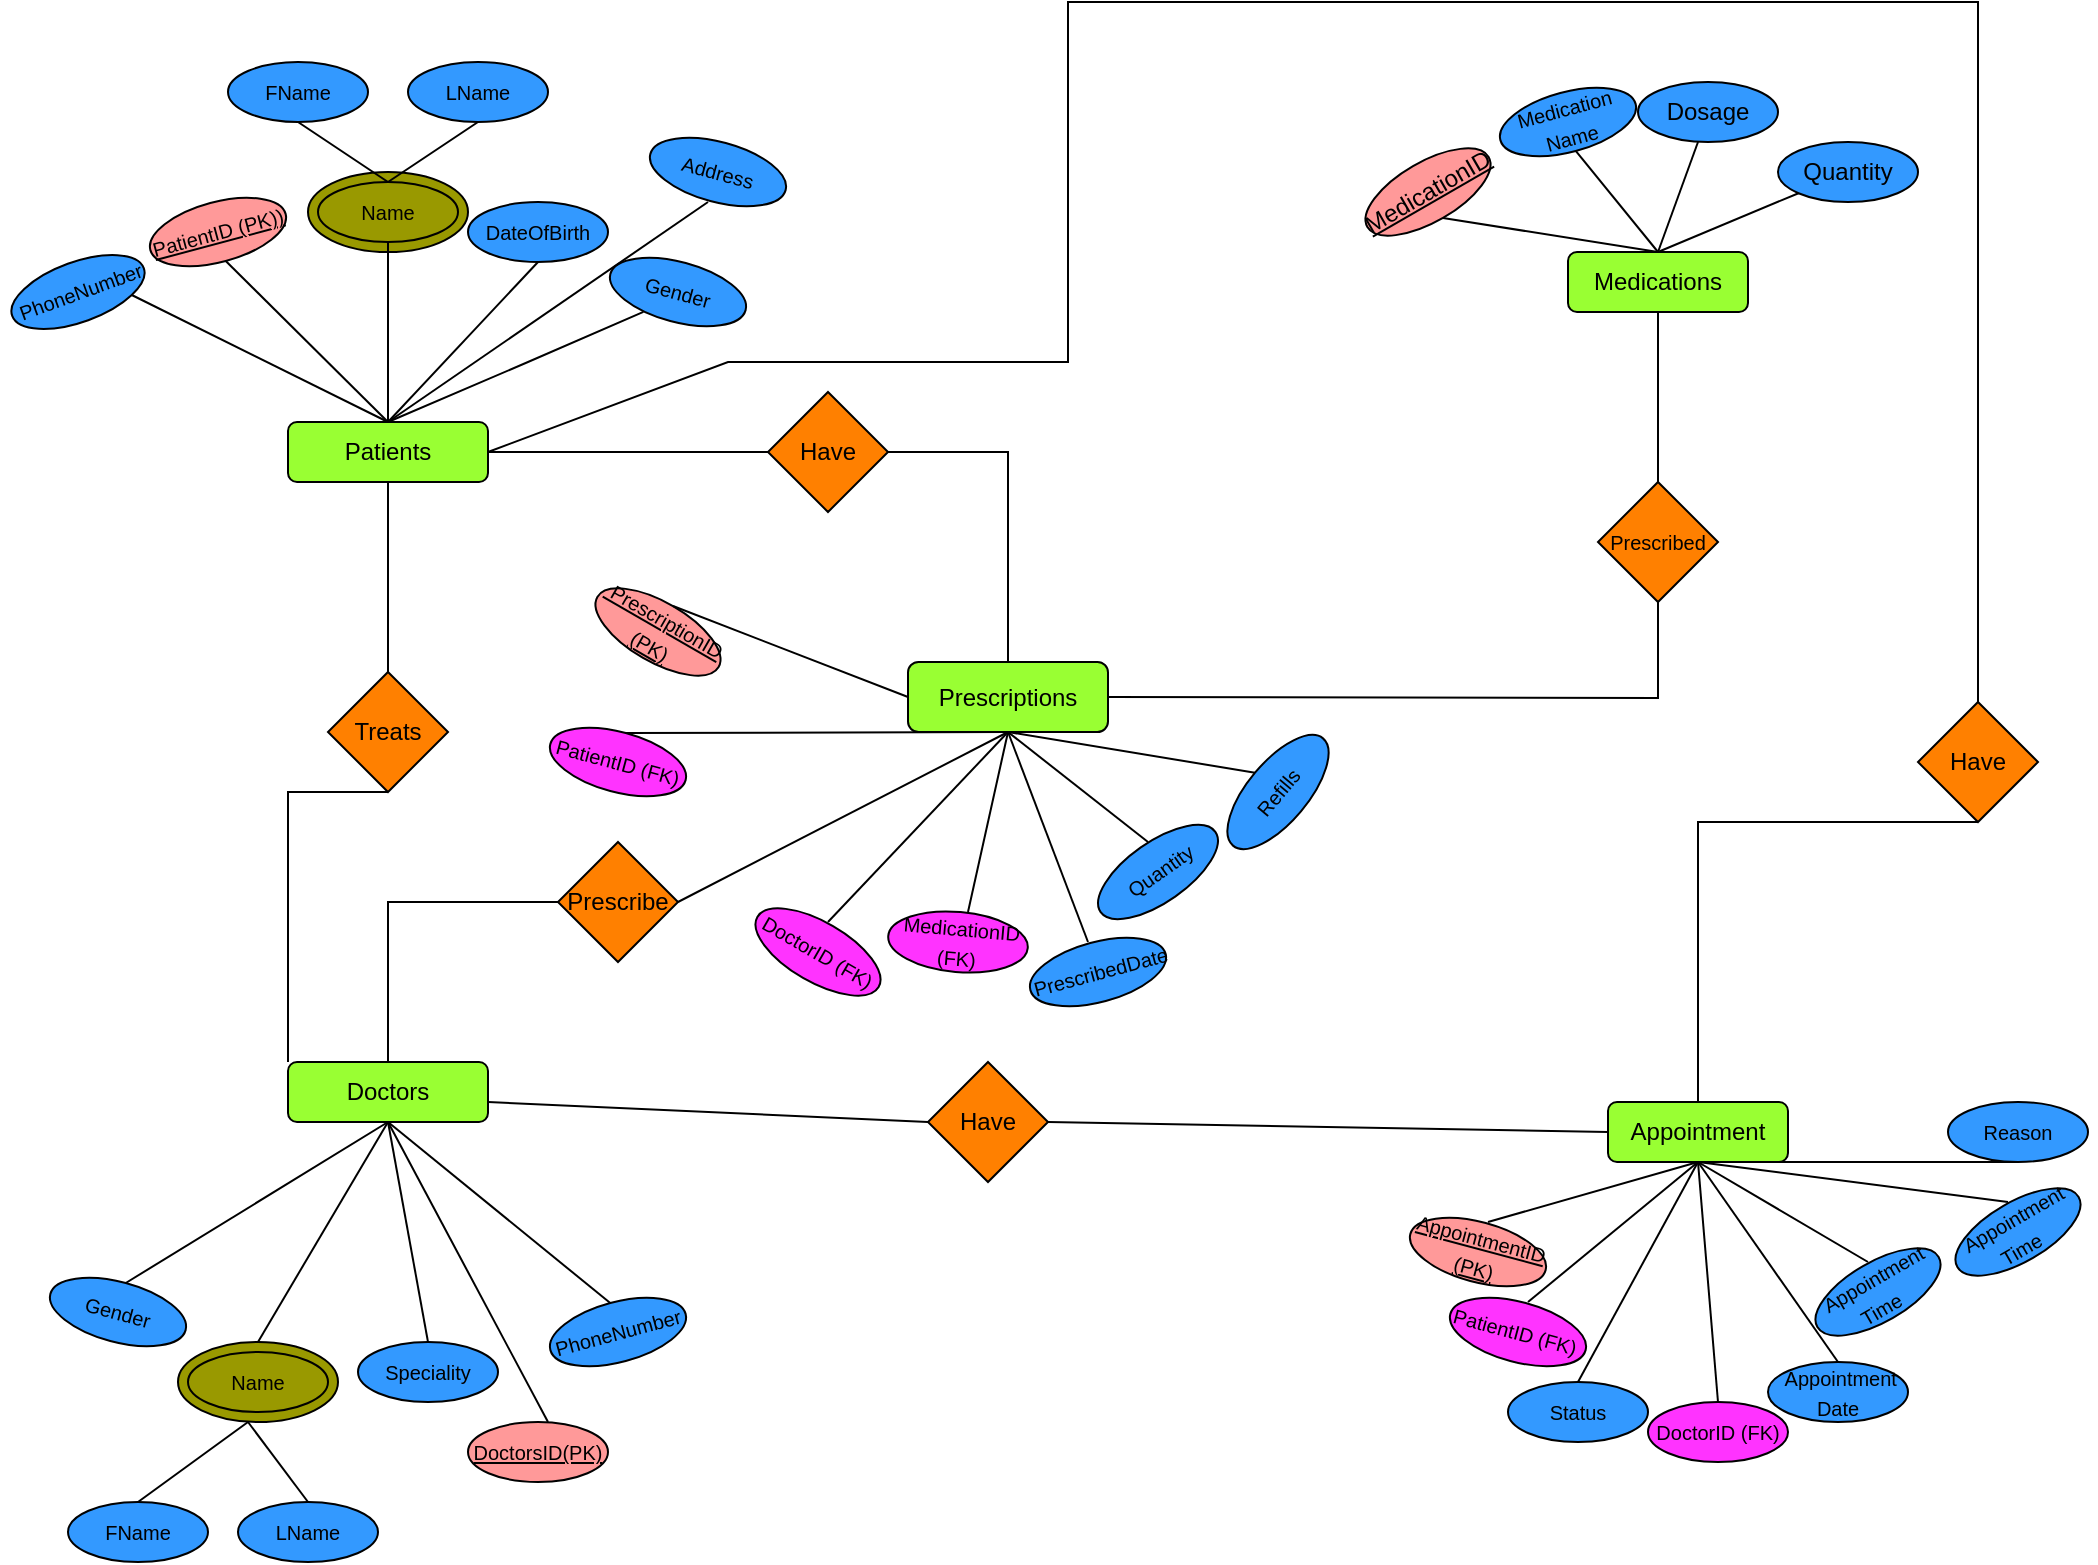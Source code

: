 <mxfile version="24.5.4" type="github">
  <diagram name="Page-1" id="j1kxwvpuwNmXakwi5KHN">
    <mxGraphModel dx="1969" dy="869" grid="1" gridSize="10" guides="1" tooltips="1" connect="1" arrows="1" fold="1" page="1" pageScale="1" pageWidth="1100" pageHeight="850" math="0" shadow="0">
      <root>
        <mxCell id="0" />
        <mxCell id="1" parent="0" />
        <mxCell id="CnJGVOhch5eXSHe99xjI-52" value="&lt;div&gt;&lt;span style=&quot;background-color: initial; font-size: 10px;&quot;&gt;Name&lt;/span&gt;&lt;/div&gt;" style="ellipse;whiteSpace=wrap;html=1;fillColor=#999900;" vertex="1" parent="1">
          <mxGeometry x="115" y="690" width="80" height="40" as="geometry" />
        </mxCell>
        <mxCell id="CnJGVOhch5eXSHe99xjI-46" value="" style="ellipse;whiteSpace=wrap;html=1;fillColor=#999900;" vertex="1" parent="1">
          <mxGeometry x="180" y="105" width="80" height="40" as="geometry" />
        </mxCell>
        <mxCell id="CnJGVOhch5eXSHe99xjI-6" value="Patients" style="rounded=1;whiteSpace=wrap;html=1;fillColor=#99FF33;" vertex="1" parent="1">
          <mxGeometry x="170" y="230" width="100" height="30" as="geometry" />
        </mxCell>
        <mxCell id="CnJGVOhch5eXSHe99xjI-7" value="Prescriptions" style="rounded=1;whiteSpace=wrap;html=1;fillColor=#99FF33;" vertex="1" parent="1">
          <mxGeometry x="480" y="350" width="100" height="35" as="geometry" />
        </mxCell>
        <mxCell id="CnJGVOhch5eXSHe99xjI-8" value="Medications" style="rounded=1;whiteSpace=wrap;html=1;fillColor=#99FF33;" vertex="1" parent="1">
          <mxGeometry x="810" y="145" width="90" height="30" as="geometry" />
        </mxCell>
        <mxCell id="CnJGVOhch5eXSHe99xjI-9" value="Doctors" style="rounded=1;whiteSpace=wrap;html=1;fillColor=#99FF33;" vertex="1" parent="1">
          <mxGeometry x="170" y="550" width="100" height="30" as="geometry" />
        </mxCell>
        <mxCell id="CnJGVOhch5eXSHe99xjI-10" value="Appointment" style="rounded=1;whiteSpace=wrap;html=1;fillColor=#99FF33;" vertex="1" parent="1">
          <mxGeometry x="830" y="570" width="90" height="30" as="geometry" />
        </mxCell>
        <mxCell id="CnJGVOhch5eXSHe99xjI-15" value="&lt;u&gt;MedicationID&lt;/u&gt;" style="ellipse;whiteSpace=wrap;html=1;rotation=-30;fillColor=#FF9999;" vertex="1" parent="1">
          <mxGeometry x="705" y="100" width="70" height="30" as="geometry" />
        </mxCell>
        <mxCell id="CnJGVOhch5eXSHe99xjI-16" value="Quantity" style="ellipse;whiteSpace=wrap;html=1;fillColor=#3399FF;" vertex="1" parent="1">
          <mxGeometry x="915" y="90" width="70" height="30" as="geometry" />
        </mxCell>
        <mxCell id="CnJGVOhch5eXSHe99xjI-17" value="&lt;font style=&quot;font-size: 10px;&quot;&gt;Medication&lt;br&gt;Name&lt;/font&gt;" style="ellipse;whiteSpace=wrap;html=1;rotation=-15;fillColor=#3399FF;" vertex="1" parent="1">
          <mxGeometry x="775" y="65" width="70" height="30" as="geometry" />
        </mxCell>
        <mxCell id="CnJGVOhch5eXSHe99xjI-18" value="Dosage" style="ellipse;whiteSpace=wrap;html=1;fillColor=#3399FF;" vertex="1" parent="1">
          <mxGeometry x="845" y="60" width="70" height="30" as="geometry" />
        </mxCell>
        <mxCell id="CnJGVOhch5eXSHe99xjI-20" value="" style="endArrow=none;html=1;rounded=0;exitX=0.5;exitY=0;exitDx=0;exitDy=0;" edge="1" parent="1" source="CnJGVOhch5eXSHe99xjI-8">
          <mxGeometry width="50" height="50" relative="1" as="geometry">
            <mxPoint x="865" y="160" as="sourcePoint" />
            <mxPoint x="875" y="90" as="targetPoint" />
            <Array as="points" />
          </mxGeometry>
        </mxCell>
        <mxCell id="CnJGVOhch5eXSHe99xjI-21" value="" style="endArrow=none;html=1;rounded=0;exitX=0.5;exitY=0;exitDx=0;exitDy=0;entryX=0.5;entryY=1;entryDx=0;entryDy=0;" edge="1" parent="1" source="CnJGVOhch5eXSHe99xjI-8" target="CnJGVOhch5eXSHe99xjI-17">
          <mxGeometry width="50" height="50" relative="1" as="geometry">
            <mxPoint x="795" y="160" as="sourcePoint" />
            <mxPoint x="805" y="90" as="targetPoint" />
            <Array as="points" />
          </mxGeometry>
        </mxCell>
        <mxCell id="CnJGVOhch5eXSHe99xjI-23" value="" style="endArrow=none;html=1;rounded=0;exitX=0.5;exitY=0;exitDx=0;exitDy=0;entryX=0;entryY=1;entryDx=0;entryDy=0;" edge="1" parent="1" source="CnJGVOhch5eXSHe99xjI-8" target="CnJGVOhch5eXSHe99xjI-16">
          <mxGeometry width="50" height="50" relative="1" as="geometry">
            <mxPoint x="875" y="170" as="sourcePoint" />
            <mxPoint x="905" y="100" as="targetPoint" />
            <Array as="points" />
          </mxGeometry>
        </mxCell>
        <mxCell id="CnJGVOhch5eXSHe99xjI-26" value="" style="endArrow=none;html=1;rounded=0;exitX=0.5;exitY=0;exitDx=0;exitDy=0;entryX=0.5;entryY=1;entryDx=0;entryDy=0;" edge="1" parent="1" source="CnJGVOhch5eXSHe99xjI-8" target="CnJGVOhch5eXSHe99xjI-15">
          <mxGeometry width="50" height="50" relative="1" as="geometry">
            <mxPoint x="795" y="170" as="sourcePoint" />
            <mxPoint x="755" y="100" as="targetPoint" />
            <Array as="points" />
          </mxGeometry>
        </mxCell>
        <mxCell id="CnJGVOhch5eXSHe99xjI-28" value="&lt;div&gt;&lt;font style=&quot;font-size: 10px;&quot;&gt;&lt;u&gt;PatientID (PK))&lt;/u&gt;&lt;/font&gt;&lt;/div&gt;" style="ellipse;whiteSpace=wrap;html=1;rotation=-15;fillColor=#FF9999;" vertex="1" parent="1">
          <mxGeometry x="100" y="120" width="70" height="30" as="geometry" />
        </mxCell>
        <mxCell id="CnJGVOhch5eXSHe99xjI-29" value="&lt;span style=&quot;font-size: 10px;&quot;&gt;Name&lt;/span&gt;" style="ellipse;whiteSpace=wrap;html=1;fillColor=#999900;" vertex="1" parent="1">
          <mxGeometry x="185" y="110" width="70" height="30" as="geometry" />
        </mxCell>
        <mxCell id="CnJGVOhch5eXSHe99xjI-30" value="&lt;span style=&quot;font-size: 10px;&quot;&gt;FName&lt;/span&gt;" style="ellipse;whiteSpace=wrap;html=1;fillColor=#3399FF;" vertex="1" parent="1">
          <mxGeometry x="140" y="50" width="70" height="30" as="geometry" />
        </mxCell>
        <mxCell id="CnJGVOhch5eXSHe99xjI-32" value="&lt;span style=&quot;font-size: 10px;&quot;&gt;LName&lt;/span&gt;" style="ellipse;whiteSpace=wrap;html=1;fillColor=#3399FF;" vertex="1" parent="1">
          <mxGeometry x="230" y="50" width="70" height="30" as="geometry" />
        </mxCell>
        <mxCell id="CnJGVOhch5eXSHe99xjI-33" value="&lt;div&gt;&lt;span style=&quot;background-color: initial; font-size: 10px;&quot;&gt;DateOfBirth&lt;/span&gt;&lt;/div&gt;" style="ellipse;whiteSpace=wrap;html=1;fillColor=#3399FF;" vertex="1" parent="1">
          <mxGeometry x="260" y="120" width="70" height="30" as="geometry" />
        </mxCell>
        <mxCell id="CnJGVOhch5eXSHe99xjI-34" value="&lt;div&gt;&lt;span style=&quot;background-color: initial; font-size: 10px;&quot;&gt;Gender&lt;/span&gt;&lt;/div&gt;" style="ellipse;whiteSpace=wrap;html=1;rotation=15;fillColor=#3399FF;" vertex="1" parent="1">
          <mxGeometry x="330" y="150" width="70" height="30" as="geometry" />
        </mxCell>
        <mxCell id="CnJGVOhch5eXSHe99xjI-35" value="&lt;div&gt;&lt;span style=&quot;background-color: initial; font-size: 10px;&quot;&gt;&amp;nbsp;PhoneNumber&lt;/span&gt;&lt;/div&gt;" style="ellipse;whiteSpace=wrap;html=1;rotation=-20;fillColor=#3399FF;" vertex="1" parent="1">
          <mxGeometry x="30" y="150" width="70" height="30" as="geometry" />
        </mxCell>
        <mxCell id="CnJGVOhch5eXSHe99xjI-36" value="" style="endArrow=none;html=1;rounded=0;entryX=0.5;entryY=1;entryDx=0;entryDy=0;exitX=0.5;exitY=0;exitDx=0;exitDy=0;" edge="1" parent="1" source="CnJGVOhch5eXSHe99xjI-6" target="CnJGVOhch5eXSHe99xjI-33">
          <mxGeometry width="50" height="50" relative="1" as="geometry">
            <mxPoint x="200" y="230" as="sourcePoint" />
            <mxPoint x="250" y="180" as="targetPoint" />
          </mxGeometry>
        </mxCell>
        <mxCell id="CnJGVOhch5eXSHe99xjI-38" value="" style="endArrow=none;html=1;rounded=0;entryX=0.5;entryY=1;entryDx=0;entryDy=0;exitX=0.5;exitY=0;exitDx=0;exitDy=0;" edge="1" parent="1" source="CnJGVOhch5eXSHe99xjI-6" target="CnJGVOhch5eXSHe99xjI-29">
          <mxGeometry width="50" height="50" relative="1" as="geometry">
            <mxPoint x="165" y="230" as="sourcePoint" />
            <mxPoint x="260" y="150" as="targetPoint" />
          </mxGeometry>
        </mxCell>
        <mxCell id="CnJGVOhch5eXSHe99xjI-40" value="" style="endArrow=none;html=1;rounded=0;entryX=0.5;entryY=1;entryDx=0;entryDy=0;exitX=0.5;exitY=0;exitDx=0;exitDy=0;" edge="1" parent="1" source="CnJGVOhch5eXSHe99xjI-6" target="CnJGVOhch5eXSHe99xjI-28">
          <mxGeometry width="50" height="50" relative="1" as="geometry">
            <mxPoint x="200" y="230" as="sourcePoint" />
            <mxPoint x="215" y="140" as="targetPoint" />
            <Array as="points" />
          </mxGeometry>
        </mxCell>
        <mxCell id="CnJGVOhch5eXSHe99xjI-42" value="" style="endArrow=none;html=1;rounded=0;entryX=1;entryY=1;entryDx=0;entryDy=0;exitX=0.5;exitY=0;exitDx=0;exitDy=0;" edge="1" parent="1" source="CnJGVOhch5eXSHe99xjI-6" target="CnJGVOhch5eXSHe99xjI-35">
          <mxGeometry width="50" height="50" relative="1" as="geometry">
            <mxPoint x="200" y="230" as="sourcePoint" />
            <mxPoint x="135" y="150" as="targetPoint" />
            <Array as="points" />
          </mxGeometry>
        </mxCell>
        <mxCell id="CnJGVOhch5eXSHe99xjI-43" value="" style="endArrow=none;html=1;rounded=0;entryX=0.298;entryY=0.968;entryDx=0;entryDy=0;entryPerimeter=0;exitX=0.5;exitY=0;exitDx=0;exitDy=0;" edge="1" parent="1" source="CnJGVOhch5eXSHe99xjI-6" target="CnJGVOhch5eXSHe99xjI-34">
          <mxGeometry width="50" height="50" relative="1" as="geometry">
            <mxPoint x="200" y="230" as="sourcePoint" />
            <mxPoint x="295" y="150" as="targetPoint" />
            <Array as="points">
              <mxPoint x="290" y="200" />
            </Array>
          </mxGeometry>
        </mxCell>
        <mxCell id="CnJGVOhch5eXSHe99xjI-44" value="" style="endArrow=none;html=1;rounded=0;entryX=0.5;entryY=1;entryDx=0;entryDy=0;exitX=0.5;exitY=0;exitDx=0;exitDy=0;" edge="1" parent="1" source="CnJGVOhch5eXSHe99xjI-29">
          <mxGeometry width="50" height="50" relative="1" as="geometry">
            <mxPoint x="170" y="160" as="sourcePoint" />
            <mxPoint x="265" y="80" as="targetPoint" />
          </mxGeometry>
        </mxCell>
        <mxCell id="CnJGVOhch5eXSHe99xjI-45" value="" style="endArrow=none;html=1;rounded=0;entryX=0.5;entryY=1;entryDx=0;entryDy=0;exitX=0.5;exitY=0;exitDx=0;exitDy=0;" edge="1" parent="1" source="CnJGVOhch5eXSHe99xjI-29" target="CnJGVOhch5eXSHe99xjI-30">
          <mxGeometry width="50" height="50" relative="1" as="geometry">
            <mxPoint x="240" y="115" as="sourcePoint" />
            <mxPoint x="265" y="80" as="targetPoint" />
            <Array as="points" />
          </mxGeometry>
        </mxCell>
        <mxCell id="CnJGVOhch5eXSHe99xjI-47" value="&lt;div&gt;&lt;span style=&quot;background-color: initial; font-size: 10px;&quot;&gt;Gender&lt;/span&gt;&lt;/div&gt;" style="ellipse;whiteSpace=wrap;html=1;rotation=15;fillColor=#3399FF;" vertex="1" parent="1">
          <mxGeometry x="50" y="660" width="70" height="30" as="geometry" />
        </mxCell>
        <mxCell id="CnJGVOhch5eXSHe99xjI-49" value="&lt;div&gt;&lt;span style=&quot;background-color: initial; font-size: 10px;&quot;&gt;Name&lt;/span&gt;&lt;/div&gt;" style="ellipse;whiteSpace=wrap;html=1;fillColor=#999900;" vertex="1" parent="1">
          <mxGeometry x="120" y="695" width="70" height="30" as="geometry" />
        </mxCell>
        <mxCell id="CnJGVOhch5eXSHe99xjI-50" value="&lt;div&gt;&lt;span style=&quot;background-color: initial; font-size: 10px;&quot;&gt;PhoneNumber&lt;/span&gt;&lt;/div&gt;" style="ellipse;whiteSpace=wrap;html=1;rotation=-15;fillColor=#3399FF;" vertex="1" parent="1">
          <mxGeometry x="300" y="670" width="70" height="30" as="geometry" />
        </mxCell>
        <mxCell id="CnJGVOhch5eXSHe99xjI-51" value="&lt;span style=&quot;font-size: 10px;&quot;&gt;Speciality&lt;/span&gt;" style="ellipse;whiteSpace=wrap;html=1;fillColor=#3399FF;" vertex="1" parent="1">
          <mxGeometry x="205" y="690" width="70" height="30" as="geometry" />
        </mxCell>
        <mxCell id="CnJGVOhch5eXSHe99xjI-53" value="&lt;div&gt;&lt;span style=&quot;background-color: initial; font-size: 10px;&quot;&gt;FName&lt;/span&gt;&lt;/div&gt;" style="ellipse;whiteSpace=wrap;html=1;fillColor=#3399FF;" vertex="1" parent="1">
          <mxGeometry x="60" y="770" width="70" height="30" as="geometry" />
        </mxCell>
        <mxCell id="CnJGVOhch5eXSHe99xjI-54" value="&lt;div&gt;&lt;span style=&quot;background-color: initial; font-size: 10px;&quot;&gt;LName&lt;/span&gt;&lt;/div&gt;" style="ellipse;whiteSpace=wrap;html=1;fillColor=#3399FF;" vertex="1" parent="1">
          <mxGeometry x="145" y="770" width="70" height="30" as="geometry" />
        </mxCell>
        <mxCell id="CnJGVOhch5eXSHe99xjI-55" value="" style="endArrow=none;html=1;rounded=0;exitX=0.5;exitY=0;exitDx=0;exitDy=0;" edge="1" parent="1" source="CnJGVOhch5eXSHe99xjI-52">
          <mxGeometry width="50" height="50" relative="1" as="geometry">
            <mxPoint x="175" y="630" as="sourcePoint" />
            <mxPoint x="220" y="580" as="targetPoint" />
          </mxGeometry>
        </mxCell>
        <mxCell id="CnJGVOhch5eXSHe99xjI-57" value="" style="endArrow=none;html=1;rounded=0;exitX=0.5;exitY=0;exitDx=0;exitDy=0;entryX=0.5;entryY=1;entryDx=0;entryDy=0;" edge="1" parent="1" source="CnJGVOhch5eXSHe99xjI-47" target="CnJGVOhch5eXSHe99xjI-9">
          <mxGeometry width="50" height="50" relative="1" as="geometry">
            <mxPoint x="170" y="640" as="sourcePoint" />
            <mxPoint x="220" y="590" as="targetPoint" />
          </mxGeometry>
        </mxCell>
        <mxCell id="CnJGVOhch5eXSHe99xjI-58" value="" style="endArrow=none;html=1;rounded=0;entryX=0.5;entryY=1;entryDx=0;entryDy=0;exitX=0.5;exitY=0;exitDx=0;exitDy=0;" edge="1" parent="1" source="CnJGVOhch5eXSHe99xjI-51" target="CnJGVOhch5eXSHe99xjI-9">
          <mxGeometry width="50" height="50" relative="1" as="geometry">
            <mxPoint x="220" y="730" as="sourcePoint" />
            <mxPoint x="270" y="680" as="targetPoint" />
          </mxGeometry>
        </mxCell>
        <mxCell id="CnJGVOhch5eXSHe99xjI-60" value="" style="endArrow=none;html=1;rounded=0;exitX=0.5;exitY=0;exitDx=0;exitDy=0;" edge="1" parent="1" source="CnJGVOhch5eXSHe99xjI-50">
          <mxGeometry width="50" height="50" relative="1" as="geometry">
            <mxPoint x="310" y="710" as="sourcePoint" />
            <mxPoint x="220" y="580" as="targetPoint" />
          </mxGeometry>
        </mxCell>
        <mxCell id="CnJGVOhch5eXSHe99xjI-61" value="" style="endArrow=none;html=1;rounded=0;exitX=0.5;exitY=0;exitDx=0;exitDy=0;" edge="1" parent="1" source="CnJGVOhch5eXSHe99xjI-53">
          <mxGeometry width="50" height="50" relative="1" as="geometry">
            <mxPoint x="100" y="780" as="sourcePoint" />
            <mxPoint x="150" y="730" as="targetPoint" />
          </mxGeometry>
        </mxCell>
        <mxCell id="CnJGVOhch5eXSHe99xjI-62" value="" style="endArrow=none;html=1;rounded=0;exitX=0.5;exitY=0;exitDx=0;exitDy=0;" edge="1" parent="1" source="CnJGVOhch5eXSHe99xjI-54">
          <mxGeometry width="50" height="50" relative="1" as="geometry">
            <mxPoint x="100" y="780" as="sourcePoint" />
            <mxPoint x="150" y="730" as="targetPoint" />
          </mxGeometry>
        </mxCell>
        <mxCell id="CnJGVOhch5eXSHe99xjI-65" value="&lt;div&gt;&lt;span style=&quot;background-color: initial; font-size: 10px;&quot;&gt;Address&lt;/span&gt;&lt;/div&gt;" style="ellipse;whiteSpace=wrap;html=1;rotation=15;fillColor=#3399FF;" vertex="1" parent="1">
          <mxGeometry x="350" y="90" width="70" height="30" as="geometry" />
        </mxCell>
        <mxCell id="CnJGVOhch5eXSHe99xjI-66" value="" style="endArrow=none;html=1;rounded=0;exitX=0.5;exitY=0;exitDx=0;exitDy=0;" edge="1" parent="1" source="CnJGVOhch5eXSHe99xjI-6">
          <mxGeometry width="50" height="50" relative="1" as="geometry">
            <mxPoint x="330" y="170" as="sourcePoint" />
            <mxPoint x="380" y="120" as="targetPoint" />
          </mxGeometry>
        </mxCell>
        <mxCell id="CnJGVOhch5eXSHe99xjI-67" value="&lt;span style=&quot;font-size: 10px;&quot;&gt;&lt;u&gt;DoctorsID(PK)&lt;/u&gt;&lt;/span&gt;" style="ellipse;whiteSpace=wrap;html=1;fillColor=#FF9999;" vertex="1" parent="1">
          <mxGeometry x="260" y="730" width="70" height="30" as="geometry" />
        </mxCell>
        <mxCell id="CnJGVOhch5eXSHe99xjI-68" value="" style="endArrow=none;html=1;rounded=0;entryX=0.5;entryY=1;entryDx=0;entryDy=0;" edge="1" parent="1" target="CnJGVOhch5eXSHe99xjI-9">
          <mxGeometry width="50" height="50" relative="1" as="geometry">
            <mxPoint x="300" y="730" as="sourcePoint" />
            <mxPoint x="350" y="680" as="targetPoint" />
          </mxGeometry>
        </mxCell>
        <mxCell id="CnJGVOhch5eXSHe99xjI-69" value="&lt;div&gt;&lt;span style=&quot;font-size: 10px; background-color: initial;&quot;&gt;PatientID (FK)&amp;nbsp;&lt;/span&gt;&lt;br&gt;&lt;/div&gt;" style="ellipse;whiteSpace=wrap;html=1;rotation=15;fillColor=#FF33FF;" vertex="1" parent="1">
          <mxGeometry x="750" y="670" width="70" height="30" as="geometry" />
        </mxCell>
        <mxCell id="CnJGVOhch5eXSHe99xjI-70" value="&lt;div&gt;&lt;span style=&quot;font-size: 10px; background-color: initial;&quot;&gt;&amp;nbsp;Appointment&lt;br&gt;Date&lt;/span&gt;&lt;/div&gt;" style="ellipse;whiteSpace=wrap;html=1;rotation=0;fillColor=#3399FF;" vertex="1" parent="1">
          <mxGeometry x="910" y="700" width="70" height="30" as="geometry" />
        </mxCell>
        <mxCell id="CnJGVOhch5eXSHe99xjI-71" value="&lt;div&gt;&lt;span style=&quot;font-size: 10px; background-color: initial;&quot;&gt;DoctorID (FK)&lt;/span&gt;&lt;br&gt;&lt;/div&gt;" style="ellipse;whiteSpace=wrap;html=1;rotation=0;fillColor=#FF33FF;" vertex="1" parent="1">
          <mxGeometry x="850" y="720" width="70" height="30" as="geometry" />
        </mxCell>
        <mxCell id="CnJGVOhch5eXSHe99xjI-73" value="&lt;div&gt;&lt;span style=&quot;font-size: 10px; background-color: initial;&quot;&gt;&amp;nbsp;Appointment&lt;br&gt;Time&lt;/span&gt;&lt;span style=&quot;font-size: 10px; background-color: initial;&quot;&gt;&amp;nbsp;&amp;nbsp;&lt;/span&gt;&lt;/div&gt;" style="ellipse;whiteSpace=wrap;html=1;rotation=-30;fillColor=#3399FF;" vertex="1" parent="1">
          <mxGeometry x="930" y="650" width="70" height="30" as="geometry" />
        </mxCell>
        <mxCell id="CnJGVOhch5eXSHe99xjI-74" value="&lt;div&gt;&lt;span style=&quot;font-size: 10px;&quot;&gt;&lt;u&gt;AppointmentID&lt;br&gt;(PK)&lt;/u&gt;&lt;/span&gt;&lt;/div&gt;" style="ellipse;whiteSpace=wrap;html=1;rotation=15;fillColor=#FF9999;" vertex="1" parent="1">
          <mxGeometry x="730" y="630" width="70" height="30" as="geometry" />
        </mxCell>
        <mxCell id="CnJGVOhch5eXSHe99xjI-75" value="&lt;div&gt;&lt;span style=&quot;font-size: 10px; background-color: initial;&quot;&gt;&amp;nbsp;Appointment&lt;br&gt;Time&lt;/span&gt;&lt;span style=&quot;font-size: 10px; background-color: initial;&quot;&gt;&amp;nbsp;&amp;nbsp;&lt;/span&gt;&lt;/div&gt;" style="ellipse;whiteSpace=wrap;html=1;rotation=-30;fillColor=#3399FF;" vertex="1" parent="1">
          <mxGeometry x="1000" y="620" width="70" height="30" as="geometry" />
        </mxCell>
        <mxCell id="CnJGVOhch5eXSHe99xjI-76" value="" style="endArrow=none;html=1;rounded=0;entryX=0.5;entryY=1;entryDx=0;entryDy=0;" edge="1" parent="1" target="CnJGVOhch5eXSHe99xjI-10">
          <mxGeometry width="50" height="50" relative="1" as="geometry">
            <mxPoint x="770" y="630" as="sourcePoint" />
            <mxPoint x="820" y="580" as="targetPoint" />
          </mxGeometry>
        </mxCell>
        <mxCell id="CnJGVOhch5eXSHe99xjI-77" value="" style="endArrow=none;html=1;rounded=0;entryX=0.5;entryY=1;entryDx=0;entryDy=0;exitX=0.5;exitY=0;exitDx=0;exitDy=0;" edge="1" parent="1" source="CnJGVOhch5eXSHe99xjI-71" target="CnJGVOhch5eXSHe99xjI-10">
          <mxGeometry width="50" height="50" relative="1" as="geometry">
            <mxPoint x="860" y="660" as="sourcePoint" />
            <mxPoint x="910" y="610" as="targetPoint" />
          </mxGeometry>
        </mxCell>
        <mxCell id="CnJGVOhch5eXSHe99xjI-78" value="" style="endArrow=none;html=1;rounded=0;entryX=0.5;entryY=1;entryDx=0;entryDy=0;" edge="1" parent="1" target="CnJGVOhch5eXSHe99xjI-10">
          <mxGeometry width="50" height="50" relative="1" as="geometry">
            <mxPoint x="790" y="670" as="sourcePoint" />
            <mxPoint x="840" y="620" as="targetPoint" />
          </mxGeometry>
        </mxCell>
        <mxCell id="CnJGVOhch5eXSHe99xjI-79" value="" style="endArrow=none;html=1;rounded=0;entryX=0.5;entryY=1;entryDx=0;entryDy=0;exitX=0.5;exitY=0;exitDx=0;exitDy=0;" edge="1" parent="1" source="CnJGVOhch5eXSHe99xjI-70" target="CnJGVOhch5eXSHe99xjI-10">
          <mxGeometry width="50" height="50" relative="1" as="geometry">
            <mxPoint x="940" y="700" as="sourcePoint" />
            <mxPoint x="990" y="650" as="targetPoint" />
          </mxGeometry>
        </mxCell>
        <mxCell id="CnJGVOhch5eXSHe99xjI-80" value="" style="endArrow=none;html=1;rounded=0;entryX=0.5;entryY=1;entryDx=0;entryDy=0;" edge="1" parent="1" target="CnJGVOhch5eXSHe99xjI-10">
          <mxGeometry width="50" height="50" relative="1" as="geometry">
            <mxPoint x="960" y="650" as="sourcePoint" />
            <mxPoint x="1010" y="600" as="targetPoint" />
          </mxGeometry>
        </mxCell>
        <mxCell id="CnJGVOhch5eXSHe99xjI-81" value="" style="endArrow=none;html=1;rounded=0;entryX=0.5;entryY=1;entryDx=0;entryDy=0;" edge="1" parent="1" target="CnJGVOhch5eXSHe99xjI-10">
          <mxGeometry width="50" height="50" relative="1" as="geometry">
            <mxPoint x="1030" y="620" as="sourcePoint" />
            <mxPoint x="1080" y="570" as="targetPoint" />
          </mxGeometry>
        </mxCell>
        <mxCell id="CnJGVOhch5eXSHe99xjI-82" value="&lt;div&gt;&lt;span style=&quot;font-size: 10px; background-color: initial;&quot;&gt;Reason&lt;/span&gt;&lt;/div&gt;" style="ellipse;whiteSpace=wrap;html=1;rotation=0;fillColor=#3399FF;" vertex="1" parent="1">
          <mxGeometry x="1000" y="570" width="70" height="30" as="geometry" />
        </mxCell>
        <mxCell id="CnJGVOhch5eXSHe99xjI-83" value="" style="endArrow=none;html=1;rounded=0;exitX=0.5;exitY=1;exitDx=0;exitDy=0;entryX=0.5;entryY=1;entryDx=0;entryDy=0;" edge="1" parent="1" source="CnJGVOhch5eXSHe99xjI-10" target="CnJGVOhch5eXSHe99xjI-82">
          <mxGeometry width="50" height="50" relative="1" as="geometry">
            <mxPoint x="950" y="640" as="sourcePoint" />
            <mxPoint x="1000" y="590" as="targetPoint" />
          </mxGeometry>
        </mxCell>
        <mxCell id="CnJGVOhch5eXSHe99xjI-84" value="&lt;div&gt;&lt;span style=&quot;background-color: initial; font-size: 10px;&quot;&gt;Status&lt;/span&gt;&lt;/div&gt;" style="ellipse;whiteSpace=wrap;html=1;rotation=0;fillColor=#3399FF;" vertex="1" parent="1">
          <mxGeometry x="780" y="710" width="70" height="30" as="geometry" />
        </mxCell>
        <mxCell id="CnJGVOhch5eXSHe99xjI-85" value="" style="endArrow=none;html=1;rounded=0;entryX=0.5;entryY=1;entryDx=0;entryDy=0;exitX=0.5;exitY=0;exitDx=0;exitDy=0;" edge="1" parent="1" source="CnJGVOhch5eXSHe99xjI-84" target="CnJGVOhch5eXSHe99xjI-10">
          <mxGeometry width="50" height="50" relative="1" as="geometry">
            <mxPoint x="730" y="630" as="sourcePoint" />
            <mxPoint x="780" y="580" as="targetPoint" />
          </mxGeometry>
        </mxCell>
        <mxCell id="CnJGVOhch5eXSHe99xjI-90" value="&lt;div&gt;&lt;span style=&quot;font-size: 10px; background-color: initial;&quot;&gt;&amp;nbsp;Quantity&lt;/span&gt;&lt;br&gt;&lt;/div&gt;" style="ellipse;whiteSpace=wrap;html=1;rotation=-35;fillColor=#3399FF;" vertex="1" parent="1">
          <mxGeometry x="570" y="440" width="70" height="30" as="geometry" />
        </mxCell>
        <mxCell id="CnJGVOhch5eXSHe99xjI-91" value="&lt;div&gt;&lt;span style=&quot;font-size: 10px;&quot;&gt;&lt;u&gt;&amp;nbsp;PrescriptionID (PK)&lt;/u&gt;&lt;/span&gt;&lt;/div&gt;" style="ellipse;whiteSpace=wrap;html=1;rotation=30;fillColor=#FF9999;" vertex="1" parent="1">
          <mxGeometry x="320" y="320" width="70" height="30" as="geometry" />
        </mxCell>
        <mxCell id="CnJGVOhch5eXSHe99xjI-92" value="&lt;div&gt;&lt;span style=&quot;background-color: initial; font-size: 10px;&quot;&gt;DoctorID (FK)&lt;/span&gt;&lt;/div&gt;" style="ellipse;whiteSpace=wrap;html=1;rotation=30;fillColor=#FF33FF;" vertex="1" parent="1">
          <mxGeometry x="400" y="480" width="70" height="30" as="geometry" />
        </mxCell>
        <mxCell id="CnJGVOhch5eXSHe99xjI-93" value="&lt;div&gt;&lt;span style=&quot;font-size: 10px; background-color: initial;&quot;&gt;PatientID (FK)&lt;/span&gt;&lt;br&gt;&lt;/div&gt;" style="ellipse;whiteSpace=wrap;html=1;rotation=15;fillColor=#FF33FF;" vertex="1" parent="1">
          <mxGeometry x="300" y="385" width="70" height="30" as="geometry" />
        </mxCell>
        <mxCell id="CnJGVOhch5eXSHe99xjI-122" value="&lt;div&gt;&lt;span style=&quot;font-size: 10px;&quot;&gt;&amp;nbsp;&lt;/span&gt;&lt;span style=&quot;font-size: 10px; background-color: initial;&quot;&gt;MedicationID (FK)&lt;/span&gt;&lt;/div&gt;" style="ellipse;whiteSpace=wrap;html=1;rotation=5;fillColor=#FF33FF;" vertex="1" parent="1">
          <mxGeometry x="470" y="475" width="70" height="30" as="geometry" />
        </mxCell>
        <mxCell id="CnJGVOhch5eXSHe99xjI-123" value="&lt;div&gt;&lt;span style=&quot;font-size: 10px; background-color: initial;&quot;&gt;Refills&lt;/span&gt;&lt;br&gt;&lt;/div&gt;" style="ellipse;whiteSpace=wrap;html=1;rotation=-50;fillColor=#3399FF;" vertex="1" parent="1">
          <mxGeometry x="630" y="400" width="70" height="30" as="geometry" />
        </mxCell>
        <mxCell id="CnJGVOhch5eXSHe99xjI-124" value="&lt;div&gt;&lt;span style=&quot;font-size: 10px; background-color: initial;&quot;&gt;&amp;nbsp;PrescribedDate&lt;/span&gt;&lt;br&gt;&lt;/div&gt;" style="ellipse;whiteSpace=wrap;html=1;rotation=-15;fillColor=#3399FF;" vertex="1" parent="1">
          <mxGeometry x="540" y="490" width="70" height="30" as="geometry" />
        </mxCell>
        <mxCell id="CnJGVOhch5eXSHe99xjI-125" value="" style="endArrow=none;html=1;rounded=0;fontFamily=Helvetica;fontSize=12;fontColor=default;entryX=0.5;entryY=1;entryDx=0;entryDy=0;" edge="1" parent="1" target="CnJGVOhch5eXSHe99xjI-7">
          <mxGeometry width="50" height="50" relative="1" as="geometry">
            <mxPoint x="440" y="480" as="sourcePoint" />
            <mxPoint x="534" y="390" as="targetPoint" />
          </mxGeometry>
        </mxCell>
        <mxCell id="CnJGVOhch5eXSHe99xjI-126" value="" style="endArrow=none;html=1;rounded=0;fontFamily=Helvetica;fontSize=12;fontColor=default;entryX=0.5;entryY=1;entryDx=0;entryDy=0;" edge="1" parent="1" target="CnJGVOhch5eXSHe99xjI-7">
          <mxGeometry width="50" height="50" relative="1" as="geometry">
            <mxPoint x="510" y="475" as="sourcePoint" />
            <mxPoint x="560" y="425" as="targetPoint" />
          </mxGeometry>
        </mxCell>
        <mxCell id="CnJGVOhch5eXSHe99xjI-127" value="" style="endArrow=none;html=1;rounded=0;fontFamily=Helvetica;fontSize=12;fontColor=default;entryX=0;entryY=0.5;entryDx=0;entryDy=0;exitX=0.5;exitY=0;exitDx=0;exitDy=0;" edge="1" parent="1" source="CnJGVOhch5eXSHe99xjI-91" target="CnJGVOhch5eXSHe99xjI-7">
          <mxGeometry width="50" height="50" relative="1" as="geometry">
            <mxPoint x="365" y="392.5" as="sourcePoint" />
            <mxPoint x="415" y="342.5" as="targetPoint" />
          </mxGeometry>
        </mxCell>
        <mxCell id="CnJGVOhch5eXSHe99xjI-128" value="" style="endArrow=none;html=1;rounded=0;fontFamily=Helvetica;fontSize=12;fontColor=default;entryX=0.5;entryY=1;entryDx=0;entryDy=0;exitX=0.5;exitY=0;exitDx=0;exitDy=0;" edge="1" parent="1" source="CnJGVOhch5eXSHe99xjI-93" target="CnJGVOhch5eXSHe99xjI-7">
          <mxGeometry width="50" height="50" relative="1" as="geometry">
            <mxPoint x="370" y="440" as="sourcePoint" />
            <mxPoint x="420" y="390" as="targetPoint" />
          </mxGeometry>
        </mxCell>
        <mxCell id="CnJGVOhch5eXSHe99xjI-129" value="" style="endArrow=none;html=1;rounded=0;fontFamily=Helvetica;fontSize=12;fontColor=default;entryX=0.5;entryY=1;entryDx=0;entryDy=0;" edge="1" parent="1" target="CnJGVOhch5eXSHe99xjI-7">
          <mxGeometry width="50" height="50" relative="1" as="geometry">
            <mxPoint x="600" y="440" as="sourcePoint" />
            <mxPoint x="650" y="390" as="targetPoint" />
          </mxGeometry>
        </mxCell>
        <mxCell id="CnJGVOhch5eXSHe99xjI-130" value="" style="endArrow=none;html=1;rounded=0;fontFamily=Helvetica;fontSize=12;fontColor=default;entryX=0.5;entryY=1;entryDx=0;entryDy=0;" edge="1" parent="1" target="CnJGVOhch5eXSHe99xjI-7">
          <mxGeometry width="50" height="50" relative="1" as="geometry">
            <mxPoint x="570" y="490" as="sourcePoint" />
            <mxPoint x="620" y="440" as="targetPoint" />
          </mxGeometry>
        </mxCell>
        <mxCell id="CnJGVOhch5eXSHe99xjI-131" value="" style="endArrow=none;html=1;rounded=0;fontFamily=Helvetica;fontSize=12;fontColor=default;entryX=0.5;entryY=1;entryDx=0;entryDy=0;exitX=0.5;exitY=0;exitDx=0;exitDy=0;" edge="1" parent="1" source="CnJGVOhch5eXSHe99xjI-123" target="CnJGVOhch5eXSHe99xjI-7">
          <mxGeometry width="50" height="50" relative="1" as="geometry">
            <mxPoint x="640" y="410" as="sourcePoint" />
            <mxPoint x="690" y="360" as="targetPoint" />
          </mxGeometry>
        </mxCell>
        <mxCell id="CnJGVOhch5eXSHe99xjI-133" value="Have" style="rhombus;whiteSpace=wrap;html=1;strokeColor=default;align=center;verticalAlign=middle;fontFamily=Helvetica;fontSize=12;fontColor=default;fillColor=#FF8000;" vertex="1" parent="1">
          <mxGeometry x="490" y="550" width="60" height="60" as="geometry" />
        </mxCell>
        <mxCell id="CnJGVOhch5eXSHe99xjI-135" value="" style="endArrow=none;html=1;rounded=0;fontFamily=Helvetica;fontSize=12;fontColor=default;entryX=0;entryY=0.5;entryDx=0;entryDy=0;" edge="1" parent="1" target="CnJGVOhch5eXSHe99xjI-133">
          <mxGeometry width="50" height="50" relative="1" as="geometry">
            <mxPoint x="270" y="570" as="sourcePoint" />
            <mxPoint x="320" y="520" as="targetPoint" />
          </mxGeometry>
        </mxCell>
        <mxCell id="CnJGVOhch5eXSHe99xjI-138" value="" style="endArrow=none;html=1;rounded=0;fontFamily=Helvetica;fontSize=12;fontColor=default;entryX=0;entryY=0.5;entryDx=0;entryDy=0;" edge="1" parent="1" target="CnJGVOhch5eXSHe99xjI-10">
          <mxGeometry width="50" height="50" relative="1" as="geometry">
            <mxPoint x="550" y="580" as="sourcePoint" />
            <mxPoint x="770" y="590" as="targetPoint" />
          </mxGeometry>
        </mxCell>
        <mxCell id="CnJGVOhch5eXSHe99xjI-139" value="Have" style="rhombus;whiteSpace=wrap;html=1;strokeColor=default;align=center;verticalAlign=middle;fontFamily=Helvetica;fontSize=12;fontColor=default;fillColor=#FF8000;" vertex="1" parent="1">
          <mxGeometry x="410" y="215" width="60" height="60" as="geometry" />
        </mxCell>
        <mxCell id="CnJGVOhch5eXSHe99xjI-140" value="" style="endArrow=none;html=1;rounded=0;fontFamily=Helvetica;fontSize=12;fontColor=default;entryX=0.5;entryY=1;entryDx=0;entryDy=0;" edge="1" parent="1" target="CnJGVOhch5eXSHe99xjI-7">
          <mxGeometry width="50" height="50" relative="1" as="geometry">
            <mxPoint x="365" y="470" as="sourcePoint" />
            <mxPoint x="530" y="390" as="targetPoint" />
          </mxGeometry>
        </mxCell>
        <mxCell id="CnJGVOhch5eXSHe99xjI-141" value="" style="endArrow=none;html=1;rounded=0;fontFamily=Helvetica;fontSize=12;fontColor=default;entryX=0;entryY=0.5;entryDx=0;entryDy=0;exitX=1;exitY=0.5;exitDx=0;exitDy=0;" edge="1" parent="1" source="CnJGVOhch5eXSHe99xjI-6" target="CnJGVOhch5eXSHe99xjI-139">
          <mxGeometry width="50" height="50" relative="1" as="geometry">
            <mxPoint x="270" y="250" as="sourcePoint" />
            <mxPoint x="320" y="200" as="targetPoint" />
          </mxGeometry>
        </mxCell>
        <mxCell id="CnJGVOhch5eXSHe99xjI-142" value="" style="endArrow=none;html=1;rounded=0;fontFamily=Helvetica;fontSize=12;fontColor=default;entryX=1;entryY=0.5;entryDx=0;entryDy=0;" edge="1" parent="1" target="CnJGVOhch5eXSHe99xjI-139">
          <mxGeometry width="50" height="50" relative="1" as="geometry">
            <mxPoint x="530" y="350" as="sourcePoint" />
            <mxPoint x="530" y="210" as="targetPoint" />
            <Array as="points">
              <mxPoint x="530" y="245" />
            </Array>
          </mxGeometry>
        </mxCell>
        <mxCell id="CnJGVOhch5eXSHe99xjI-143" value="Prescribe" style="rhombus;whiteSpace=wrap;html=1;strokeColor=default;align=center;verticalAlign=middle;fontFamily=Helvetica;fontSize=12;fontColor=default;fillColor=#FF8000;" vertex="1" parent="1">
          <mxGeometry x="305" y="440" width="60" height="60" as="geometry" />
        </mxCell>
        <mxCell id="CnJGVOhch5eXSHe99xjI-144" value="" style="endArrow=none;html=1;rounded=0;fontFamily=Helvetica;fontSize=12;fontColor=default;exitX=0.5;exitY=0;exitDx=0;exitDy=0;entryX=0;entryY=0.5;entryDx=0;entryDy=0;" edge="1" parent="1" source="CnJGVOhch5eXSHe99xjI-9" target="CnJGVOhch5eXSHe99xjI-143">
          <mxGeometry width="50" height="50" relative="1" as="geometry">
            <mxPoint x="220" y="540" as="sourcePoint" />
            <mxPoint x="280" y="470" as="targetPoint" />
            <Array as="points">
              <mxPoint x="220" y="470" />
            </Array>
          </mxGeometry>
        </mxCell>
        <mxCell id="CnJGVOhch5eXSHe99xjI-145" value="&lt;span style=&quot;font-size: 10px;&quot;&gt;Prescribed&lt;/span&gt;" style="rhombus;whiteSpace=wrap;html=1;strokeColor=default;align=center;verticalAlign=middle;fontFamily=Helvetica;fontSize=12;fontColor=default;fillColor=#FF8000;" vertex="1" parent="1">
          <mxGeometry x="825" y="260" width="60" height="60" as="geometry" />
        </mxCell>
        <mxCell id="CnJGVOhch5eXSHe99xjI-146" value="" style="endArrow=none;html=1;rounded=0;fontFamily=Helvetica;fontSize=12;fontColor=default;entryX=0.5;entryY=1;entryDx=0;entryDy=0;exitX=0.5;exitY=0;exitDx=0;exitDy=0;" edge="1" parent="1" source="CnJGVOhch5eXSHe99xjI-145" target="CnJGVOhch5eXSHe99xjI-8">
          <mxGeometry width="50" height="50" relative="1" as="geometry">
            <mxPoint x="810" y="230" as="sourcePoint" />
            <mxPoint x="860" y="180" as="targetPoint" />
          </mxGeometry>
        </mxCell>
        <mxCell id="CnJGVOhch5eXSHe99xjI-147" value="" style="endArrow=none;html=1;rounded=0;fontFamily=Helvetica;fontSize=12;fontColor=default;entryX=0.5;entryY=1;entryDx=0;entryDy=0;exitX=1;exitY=0.5;exitDx=0;exitDy=0;" edge="1" parent="1" source="CnJGVOhch5eXSHe99xjI-7" target="CnJGVOhch5eXSHe99xjI-145">
          <mxGeometry width="50" height="50" relative="1" as="geometry">
            <mxPoint x="750" y="440" as="sourcePoint" />
            <mxPoint x="800" y="390" as="targetPoint" />
            <Array as="points">
              <mxPoint x="855" y="368" />
            </Array>
          </mxGeometry>
        </mxCell>
        <mxCell id="CnJGVOhch5eXSHe99xjI-149" value="Have" style="rhombus;whiteSpace=wrap;html=1;strokeColor=default;align=center;verticalAlign=middle;fontFamily=Helvetica;fontSize=12;fontColor=default;fillColor=#FF8000;" vertex="1" parent="1">
          <mxGeometry x="985" y="370" width="60" height="60" as="geometry" />
        </mxCell>
        <mxCell id="CnJGVOhch5eXSHe99xjI-150" value="" style="endArrow=none;html=1;rounded=0;fontFamily=Helvetica;fontSize=12;fontColor=default;entryX=0.5;entryY=1;entryDx=0;entryDy=0;exitX=0.5;exitY=0;exitDx=0;exitDy=0;" edge="1" parent="1" source="CnJGVOhch5eXSHe99xjI-10" target="CnJGVOhch5eXSHe99xjI-149">
          <mxGeometry width="50" height="50" relative="1" as="geometry">
            <mxPoint x="960" y="490" as="sourcePoint" />
            <mxPoint x="1010" y="440" as="targetPoint" />
            <Array as="points">
              <mxPoint x="875" y="430" />
            </Array>
          </mxGeometry>
        </mxCell>
        <mxCell id="CnJGVOhch5eXSHe99xjI-153" value="" style="endArrow=none;html=1;rounded=0;fontFamily=Helvetica;fontSize=12;fontColor=default;entryX=0.5;entryY=0;entryDx=0;entryDy=0;exitX=1;exitY=0.5;exitDx=0;exitDy=0;" edge="1" parent="1" source="CnJGVOhch5eXSHe99xjI-6" target="CnJGVOhch5eXSHe99xjI-149">
          <mxGeometry width="50" height="50" relative="1" as="geometry">
            <mxPoint x="900" y="400" as="sourcePoint" />
            <mxPoint x="950" y="350" as="targetPoint" />
            <Array as="points">
              <mxPoint x="390" y="200" />
              <mxPoint x="560" y="200" />
              <mxPoint x="560" y="20" />
              <mxPoint x="1015" y="20" />
            </Array>
          </mxGeometry>
        </mxCell>
        <mxCell id="CnJGVOhch5eXSHe99xjI-154" value="Treats" style="rhombus;whiteSpace=wrap;html=1;strokeColor=default;align=center;verticalAlign=middle;fontFamily=Helvetica;fontSize=12;fontColor=default;fillColor=#FF8000;" vertex="1" parent="1">
          <mxGeometry x="190" y="355" width="60" height="60" as="geometry" />
        </mxCell>
        <mxCell id="CnJGVOhch5eXSHe99xjI-155" value="" style="endArrow=none;html=1;rounded=0;fontFamily=Helvetica;fontSize=12;fontColor=default;exitX=0.5;exitY=0;exitDx=0;exitDy=0;" edge="1" parent="1" source="CnJGVOhch5eXSHe99xjI-154">
          <mxGeometry width="50" height="50" relative="1" as="geometry">
            <mxPoint x="170" y="310" as="sourcePoint" />
            <mxPoint x="220" y="260" as="targetPoint" />
          </mxGeometry>
        </mxCell>
        <mxCell id="CnJGVOhch5eXSHe99xjI-156" value="" style="endArrow=none;html=1;rounded=0;fontFamily=Helvetica;fontSize=12;fontColor=default;entryX=0.5;entryY=1;entryDx=0;entryDy=0;exitX=0;exitY=0;exitDx=0;exitDy=0;" edge="1" parent="1" source="CnJGVOhch5eXSHe99xjI-9" target="CnJGVOhch5eXSHe99xjI-154">
          <mxGeometry width="50" height="50" relative="1" as="geometry">
            <mxPoint x="80" y="500" as="sourcePoint" />
            <mxPoint x="130" y="450" as="targetPoint" />
            <Array as="points">
              <mxPoint x="170" y="415" />
            </Array>
          </mxGeometry>
        </mxCell>
      </root>
    </mxGraphModel>
  </diagram>
</mxfile>
